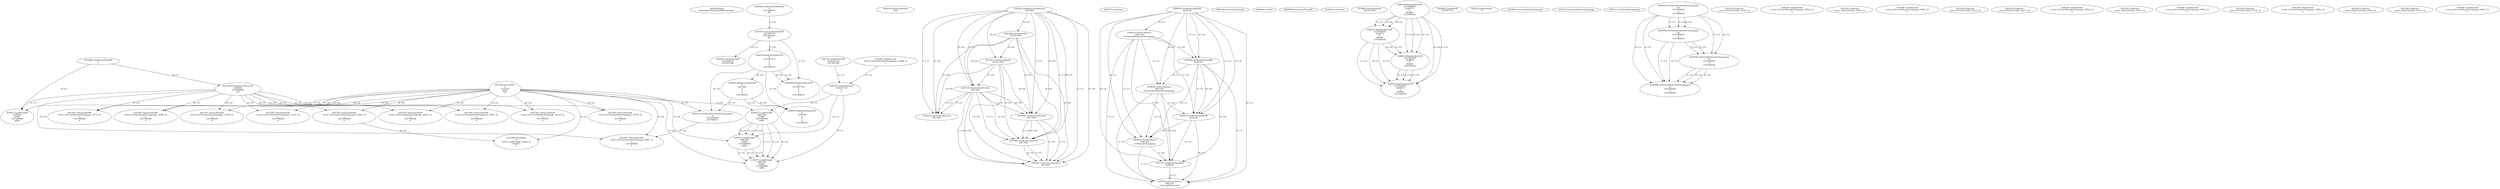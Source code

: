 // Global SCDG with merge call
digraph {
	0 [label="6850628.main
000cddb6834a9ea3a36fbf0e940aa9c7"]
	1 [label="4254480.GetModuleHandleW
0"]
	2 [label="6844434.SetThreadLocale
1024"]
	3 [label="4243965.InitializeCriticalSection
6917004"]
	4 [label="4243979.GetVersion
"]
	5 [label="4244018.GetModuleHandleW
4244120"]
	6 [label="4244024.GetProcAddress
9441320
GetThreadPreferredUILanguages"]
	5 -> 6 [label="(0-->1)"]
	7 [label="4244044.GetModuleHandleW
4244120"]
	5 -> 7 [label="(1-->1)"]
	5 -> 7 [label="(0-->0)"]
	6 -> 7 [label="(1-->0)"]
	8 [label="4244050.GetProcAddress
9441320
SetThreadPreferredUILanguages"]
	5 -> 8 [label="(0-->1)"]
	6 -> 8 [label="(1-->1)"]
	7 -> 8 [label="(0-->1)"]
	9 [label="4244070.GetModuleHandleW
4244120"]
	5 -> 9 [label="(1-->1)"]
	7 -> 9 [label="(1-->1)"]
	5 -> 9 [label="(0-->0)"]
	6 -> 9 [label="(1-->0)"]
	7 -> 9 [label="(0-->0)"]
	8 -> 9 [label="(1-->0)"]
	10 [label="4244076.GetProcAddress
9441320
GetThreadUILanguage"]
	5 -> 10 [label="(0-->1)"]
	6 -> 10 [label="(1-->1)"]
	7 -> 10 [label="(0-->1)"]
	8 -> 10 [label="(1-->1)"]
	9 -> 10 [label="(0-->1)"]
	11 [label="4250188.GetSystemInfo
2147417660"]
	3 -> 11 [label="(0-->0)"]
	12 [label="6844540.GetCommandLineW
"]
	13 [label="4214413.GetStartupInfoW
2147417624"]
	3 -> 13 [label="(0-->0)"]
	11 -> 13 [label="(0-->0)"]
	14 [label="6844560.GetACP
"]
	15 [label="6844580.GetCurrentThreadId
"]
	16 [label="4250204.GetVersion
"]
	17 [label="4276690.GetVersionExW
2147417420"]
	18 [label="4243306.GetModuleFileNameW
4194304
2147408904
522"]
	1 -> 18 [label="(0-->1)"]
	19 [label="4248064.GetModuleFileNameW
0
2147408370
261"]
	20 [label="4215383.VirtualAlloc
0
1310704
4096
4"]
	21 [label="4246338.RegOpenKeyExW
2147483649
4246772
0
983065
2147408236"]
	22 [label="4246372.RegOpenKeyExW
2147483650
4246772
0
983065
2147408236"]
	21 -> 22 [label="(2-->2)"]
	21 -> 22 [label="(4-->4)"]
	21 -> 22 [label="(5-->5)"]
	23 [label="4246402.RegOpenKeyExW
2147483649
4246832
0
983065
2147408236"]
	21 -> 23 [label="(1-->1)"]
	21 -> 23 [label="(4-->4)"]
	22 -> 23 [label="(4-->4)"]
	21 -> 23 [label="(5-->5)"]
	22 -> 23 [label="(5-->5)"]
	24 [label="4245741.GetModuleHandleW
4246160"]
	5 -> 24 [label="(0-->0)"]
	6 -> 24 [label="(1-->0)"]
	7 -> 24 [label="(0-->0)"]
	8 -> 24 [label="(1-->0)"]
	9 -> 24 [label="(0-->0)"]
	10 -> 24 [label="(1-->0)"]
	25 [label="4245758.GetProcAddress
9441320
GetLongPathNameW"]
	5 -> 25 [label="(0-->1)"]
	6 -> 25 [label="(1-->1)"]
	7 -> 25 [label="(0-->1)"]
	8 -> 25 [label="(1-->1)"]
	9 -> 25 [label="(0-->1)"]
	10 -> 25 [label="(1-->1)"]
	24 -> 25 [label="(0-->1)"]
	26 [label="4245785.GetLongPathNameW
2147407710
2147406542
261"]
	19 -> 26 [label="(3-->3)"]
	27 [label="4245683.CharNextW
2147407716"]
	28 [label="4246014.FindFirstFileW
2147406542
2147407064"]
	26 -> 28 [label="(2-->1)"]
	29 [label="4246556.RegQueryValueExW
0
2147407710
0
0
0
2147408232"]
	26 -> 29 [label="(1-->2)"]
	30 [label="4246635.RegQueryValueExW
0
4247000
0
0
0
2147408232"]
	29 -> 30 [label="(6-->6)"]
	31 [label="4246722.RegCloseKey
0"]
	32 [label="4247883.GetUserDefaultUILanguage
"]
	33 [label="4245418.EnterCriticalSection
6917004"]
	3 -> 33 [label="(1-->1)"]
	3 -> 33 [label="(0-->0)"]
	11 -> 33 [label="(0-->0)"]
	13 -> 33 [label="(0-->0)"]
	34 [label="4246432.RegOpenKeyExW
2147483650
4246832
0
983065
2147408236"]
	22 -> 34 [label="(1-->1)"]
	23 -> 34 [label="(2-->2)"]
	21 -> 34 [label="(4-->4)"]
	22 -> 34 [label="(4-->4)"]
	23 -> 34 [label="(4-->4)"]
	21 -> 34 [label="(5-->5)"]
	22 -> 34 [label="(5-->5)"]
	23 -> 34 [label="(5-->5)"]
	35 [label="4246676.RegQueryValueExW
0
4247000
0
0
0
2147408232"]
	30 -> 35 [label="(2-->2)"]
	29 -> 35 [label="(6-->6)"]
	30 -> 35 [label="(6-->6)"]
	36 [label="4245454.LeaveCriticalSection
6917004"]
	3 -> 36 [label="(1-->1)"]
	33 -> 36 [label="(1-->1)"]
	3 -> 36 [label="(0-->0)"]
	11 -> 36 [label="(0-->0)"]
	13 -> 36 [label="(0-->0)"]
	33 -> 36 [label="(0-->0)"]
	37 [label="4247558.GetUserDefaultUILanguage
"]
	38 [label="4247567.GetLocaleInfoW
retval_GetUserDefaultUILanguage_34452_32
3
2147408268
4"]
	18 -> 38 [label="(0-->2)"]
	20 -> 38 [label="(4-->4)"]
	39 [label="4247247.FindFirstFileW
3224341740
2147407640"]
	40 [label="4245469.LeaveCriticalSection
6917004"]
	3 -> 40 [label="(1-->1)"]
	33 -> 40 [label="(1-->1)"]
	3 -> 40 [label="(0-->0)"]
	11 -> 40 [label="(0-->0)"]
	13 -> 40 [label="(0-->0)"]
	33 -> 40 [label="(0-->0)"]
	41 [label="4245487.IsValidLocale
retval_GetUserDefaultUILanguage_32848_32
2"]
	42 [label="4245121.GetThreadUILanguage
"]
	43 [label="4245059.GetThreadPreferredUILanguages
56
2147408200
0
2147408244"]
	44 [label="4245088.GetThreadPreferredUILanguages
56
2147408200
0
2147408244"]
	43 -> 44 [label="(1-->1)"]
	43 -> 44 [label="(2-->2)"]
	43 -> 44 [label="(4-->4)"]
	45 [label="4245215.SetThreadPreferredUILanguages
4
2147408220
2147408232"]
	20 -> 45 [label="(4-->1)"]
	29 -> 45 [label="(6-->3)"]
	30 -> 45 [label="(6-->3)"]
	46 [label="4245059.GetThreadPreferredUILanguages
56
2147408200
0
2147408240"]
	43 -> 46 [label="(1-->1)"]
	44 -> 46 [label="(1-->1)"]
	43 -> 46 [label="(2-->2)"]
	44 -> 46 [label="(2-->2)"]
	47 [label="4245088.GetThreadPreferredUILanguages
56
2147408200
0
2147408240"]
	43 -> 47 [label="(1-->1)"]
	44 -> 47 [label="(1-->1)"]
	46 -> 47 [label="(1-->1)"]
	43 -> 47 [label="(2-->2)"]
	44 -> 47 [label="(2-->2)"]
	46 -> 47 [label="(2-->2)"]
	46 -> 47 [label="(4-->4)"]
	48 [label="4245580.EnterCriticalSection
6917004"]
	3 -> 48 [label="(1-->1)"]
	33 -> 48 [label="(1-->1)"]
	40 -> 48 [label="(1-->1)"]
	3 -> 48 [label="(0-->0)"]
	11 -> 48 [label="(0-->0)"]
	13 -> 48 [label="(0-->0)"]
	33 -> 48 [label="(0-->0)"]
	40 -> 48 [label="(0-->0)"]
	49 [label="4245621.LeaveCriticalSection
6917004"]
	3 -> 49 [label="(1-->1)"]
	33 -> 49 [label="(1-->1)"]
	40 -> 49 [label="(1-->1)"]
	48 -> 49 [label="(1-->1)"]
	3 -> 49 [label="(0-->0)"]
	11 -> 49 [label="(0-->0)"]
	13 -> 49 [label="(0-->0)"]
	33 -> 49 [label="(0-->0)"]
	40 -> 49 [label="(0-->0)"]
	48 -> 49 [label="(0-->0)"]
	50 [label="4247567.GetLocaleInfoW
retval_GetUserDefaultUILanguage_33061_32
3
2147408268
4"]
	18 -> 50 [label="(0-->2)"]
	20 -> 50 [label="(4-->4)"]
	45 -> 50 [label="(1-->4)"]
	51 [label="4247263.FindClose
retval_FindFirstFileW_33354_32"]
	52 [label="4248145.LoadLibraryExW
3224341740
0
2"]
	39 -> 52 [label="(1-->1)"]
	41 -> 52 [label="(2-->3)"]
	53 [label="4250073.LoadStringW
9441340
65485
2147409468
4096"]
	52 -> 53 [label="(0-->1)"]
	20 -> 53 [label="(3-->4)"]
	54 [label="4250073.LoadStringW
9441340
65484
2147409468
4096"]
	52 -> 54 [label="(0-->1)"]
	53 -> 54 [label="(1-->1)"]
	53 -> 54 [label="(3-->3)"]
	20 -> 54 [label="(3-->4)"]
	53 -> 54 [label="(4-->4)"]
	55 [label="4245487.IsValidLocale
retval_GetUserDefaultUILanguage_32828_32
2"]
	56 [label="4247567.GetLocaleInfoW
retval_GetUserDefaultUILanguage_32920_32
3
2147408268
4"]
	18 -> 56 [label="(0-->2)"]
	20 -> 56 [label="(4-->4)"]
	57 [label="4247263.FindClose
retval_FindFirstFileW_33033_32"]
	58 [label="4215588.VirtualAlloc
0
retval_LoadStringW_33400_32
1052672
4"]
	20 -> 58 [label="(4-->4)"]
	56 -> 58 [label="(4-->4)"]
	59 [label="4245487.IsValidLocale
retval_GetUserDefaultUILanguage_32863_32
2"]
	60 [label="4247567.GetLocaleInfoW
retval_GetUserDefaultUILanguage_33199_32
3
2147408268
4"]
	18 -> 60 [label="(0-->2)"]
	20 -> 60 [label="(4-->4)"]
	61 [label="4247263.FindClose
retval_FindFirstFileW_33651_32"]
	62 [label="4247567.GetLocaleInfoW
retval_GetUserDefaultUILanguage_33154_32
3
2147408268
4"]
	18 -> 62 [label="(0-->2)"]
	20 -> 62 [label="(4-->4)"]
	63 [label="4247263.FindClose
retval_FindFirstFileW_33217_32"]
	64 [label="4245487.IsValidLocale
retval_GetUserDefaultUILanguage_32859_32
2"]
	65 [label="4247567.GetLocaleInfoW
retval_GetUserDefaultUILanguage_33134_32
3
2147408268
4"]
	18 -> 65 [label="(0-->2)"]
	20 -> 65 [label="(4-->4)"]
	66 [label="4247263.FindClose
retval_FindFirstFileW_33611_32"]
	67 [label="4245487.IsValidLocale
retval_GetUserDefaultUILanguage_33622_32
2"]
	68 [label="4247567.GetLocaleInfoW
retval_GetUserDefaultUILanguage_33770_32
3
2147408268
4"]
	18 -> 68 [label="(0-->2)"]
	20 -> 68 [label="(4-->4)"]
	69 [label="4247263.FindClose
retval_FindFirstFileW_33776_32"]
	70 [label="4245487.IsValidLocale
retval_GetUserDefaultUILanguage_32981_32
2"]
	71 [label="4247567.GetLocaleInfoW
retval_GetUserDefaultUILanguage_33814_32
3
2147408268
4"]
	18 -> 71 [label="(0-->2)"]
	20 -> 71 [label="(4-->4)"]
	72 [label="4247263.FindClose
retval_FindFirstFileW_33919_32"]
	73 [label="4246599.RegQueryValueExW
0
2147407710
0
0
0
2147408232"]
	26 -> 73 [label="(1-->2)"]
	29 -> 73 [label="(2-->2)"]
	29 -> 73 [label="(6-->6)"]
	74 [label="4247567.GetLocaleInfoW
retval_GetUserDefaultUILanguage_33724_32
3
2147408268
4"]
	18 -> 74 [label="(0-->2)"]
	20 -> 74 [label="(4-->4)"]
	75 [label="4247263.FindClose
retval_FindFirstFileW_33747_32"]
	76 [label="4245487.IsValidLocale
retval_GetUserDefaultUILanguage_32827_32
2"]
	77 [label="4247567.GetLocaleInfoW
retval_GetUserDefaultUILanguage_32882_32
3
2147408268
4"]
	18 -> 77 [label="(0-->2)"]
	20 -> 77 [label="(4-->4)"]
	78 [label="4250073.LoadStringW
4194304
65485
2147409468
4096"]
	1 -> 78 [label="(0-->1)"]
	18 -> 78 [label="(1-->1)"]
	20 -> 78 [label="(3-->4)"]
	79 [label="4250073.LoadStringW
9441340
65483
2147409468
4096"]
	52 -> 79 [label="(0-->1)"]
	53 -> 79 [label="(1-->1)"]
	54 -> 79 [label="(1-->1)"]
	53 -> 79 [label="(3-->3)"]
	54 -> 79 [label="(3-->3)"]
	20 -> 79 [label="(3-->4)"]
	53 -> 79 [label="(4-->4)"]
	54 -> 79 [label="(4-->4)"]
}
